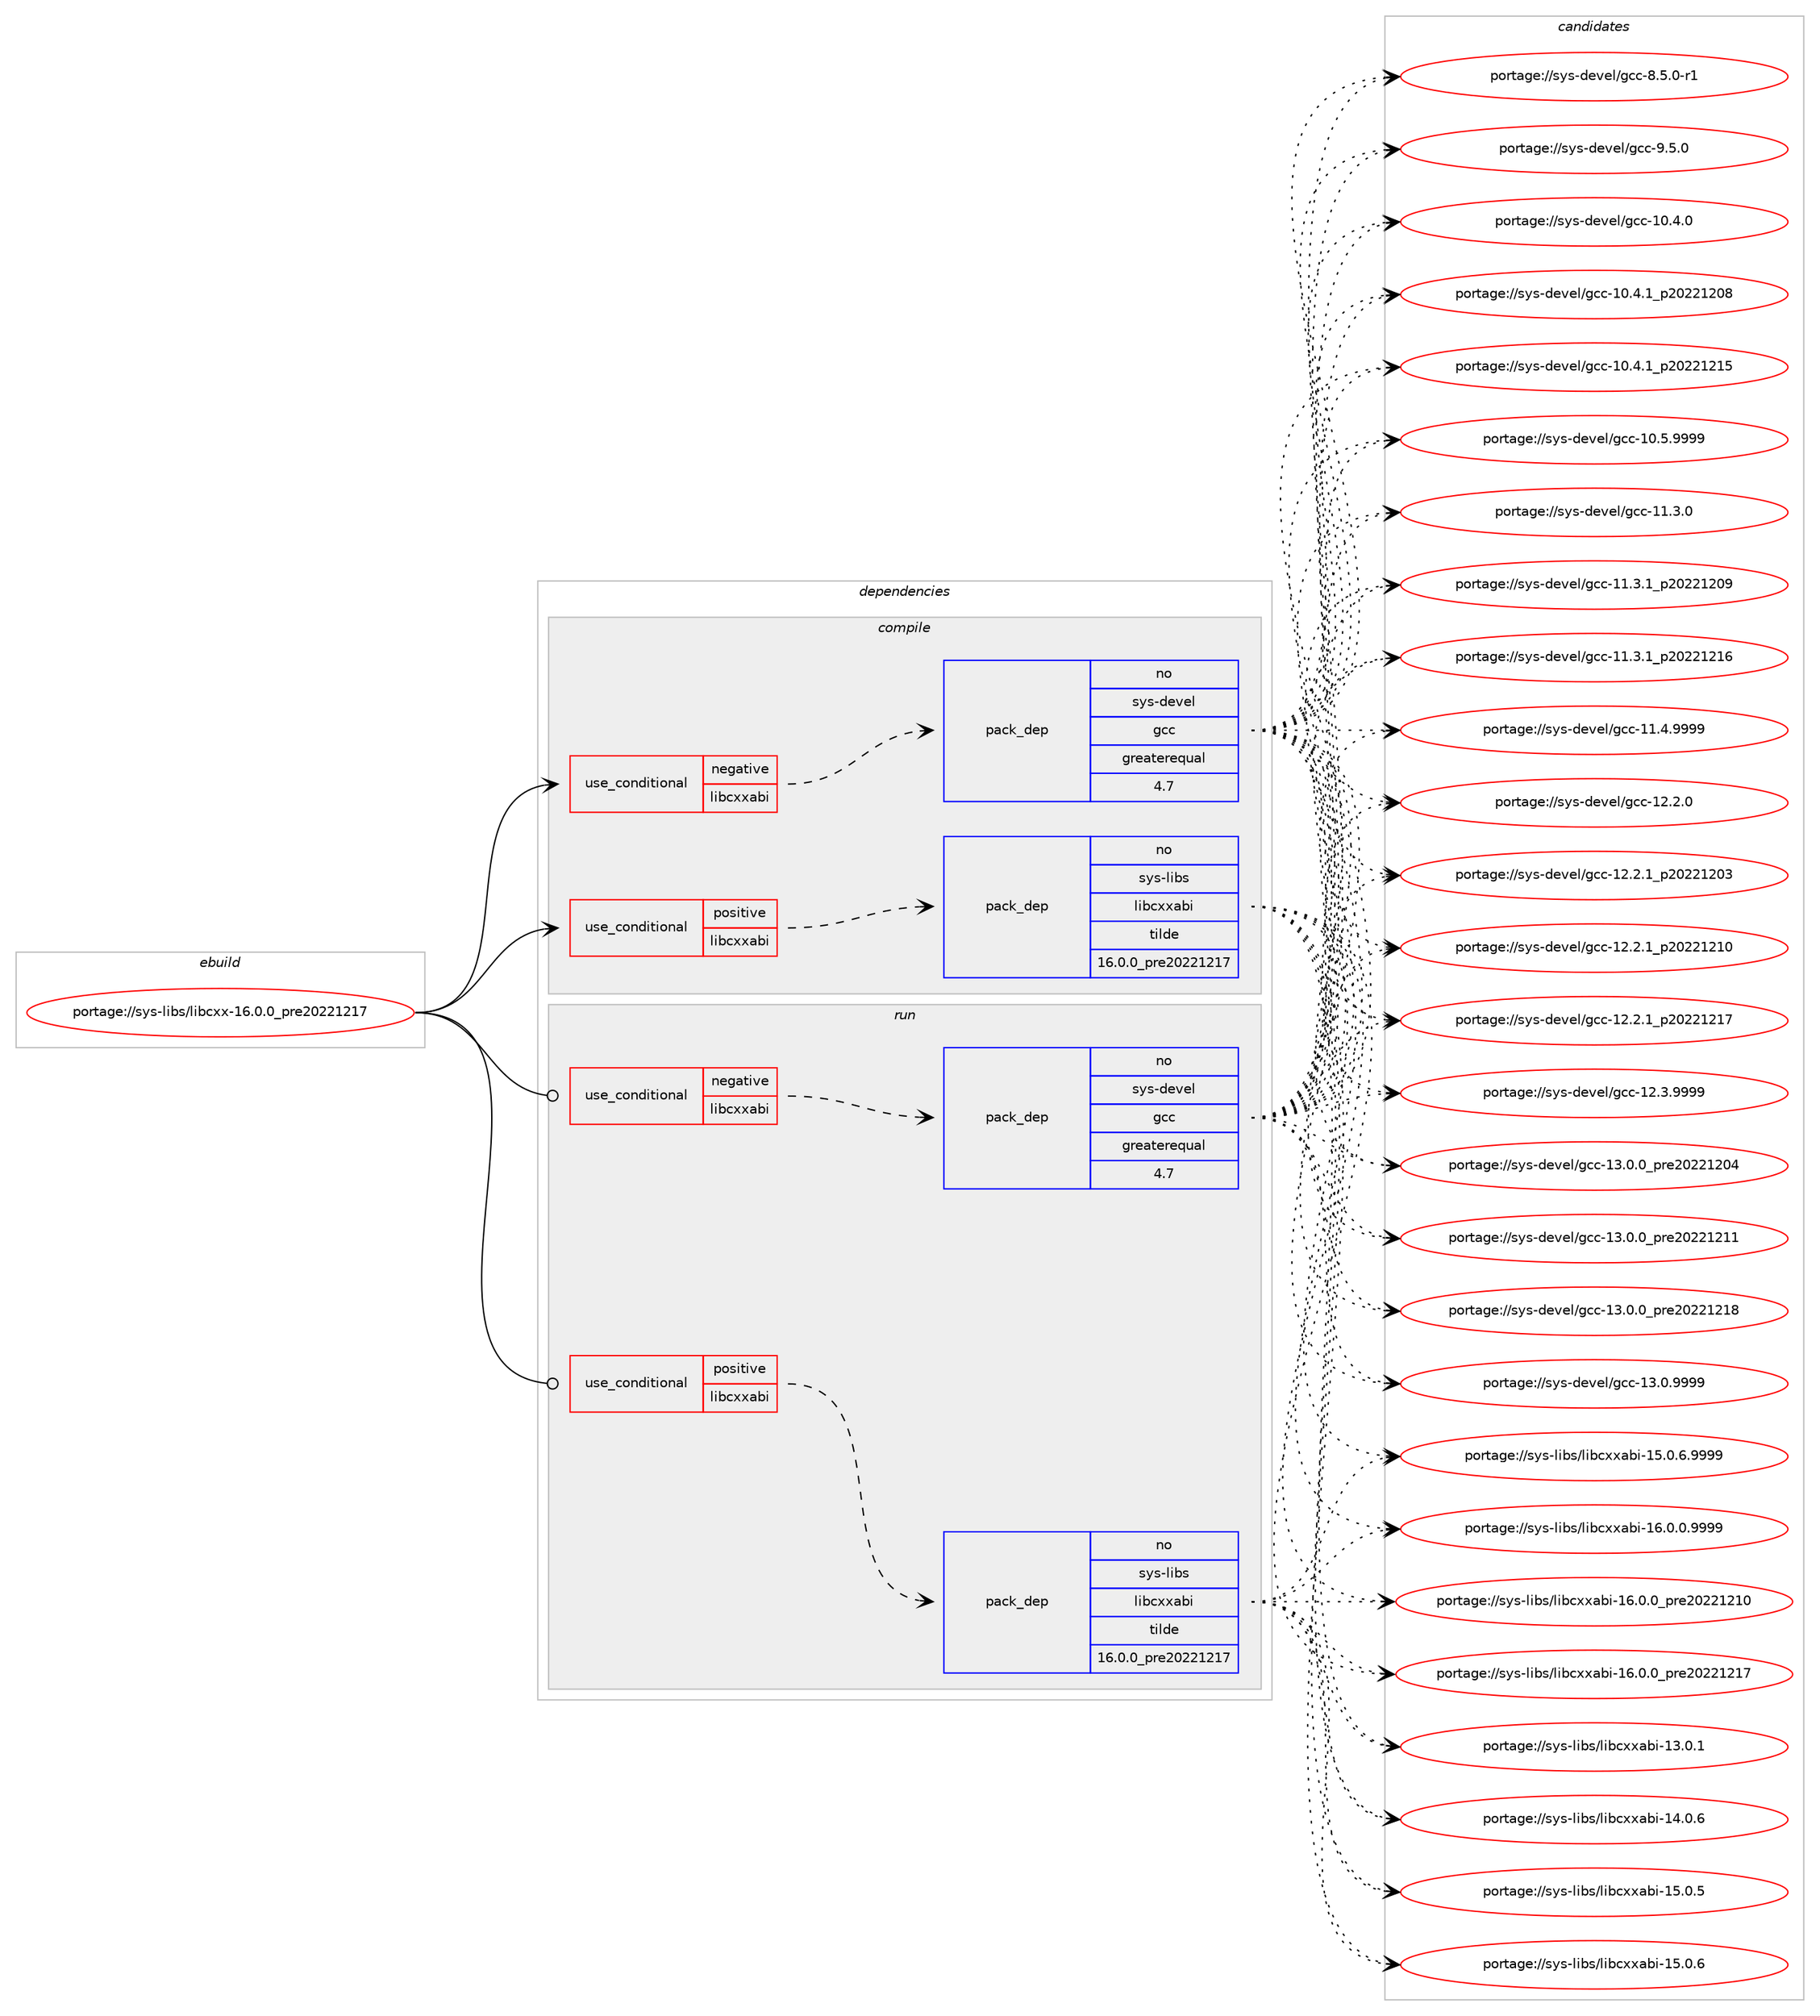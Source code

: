 digraph prolog {

# *************
# Graph options
# *************

newrank=true;
concentrate=true;
compound=true;
graph [rankdir=LR,fontname=Helvetica,fontsize=10,ranksep=1.5];#, ranksep=2.5, nodesep=0.2];
edge  [arrowhead=vee];
node  [fontname=Helvetica,fontsize=10];

# **********
# The ebuild
# **********

subgraph cluster_leftcol {
color=gray;
rank=same;
label=<<i>ebuild</i>>;
id [label="portage://sys-libs/libcxx-16.0.0_pre20221217", color=red, width=4, href="../sys-libs/libcxx-16.0.0_pre20221217.svg"];
}

# ****************
# The dependencies
# ****************

subgraph cluster_midcol {
color=gray;
label=<<i>dependencies</i>>;
subgraph cluster_compile {
fillcolor="#eeeeee";
style=filled;
label=<<i>compile</i>>;
subgraph cond201 {
dependency1405 [label=<<TABLE BORDER="0" CELLBORDER="1" CELLSPACING="0" CELLPADDING="4"><TR><TD ROWSPAN="3" CELLPADDING="10">use_conditional</TD></TR><TR><TD>negative</TD></TR><TR><TD>libcxxabi</TD></TR></TABLE>>, shape=none, color=red];
subgraph pack1203 {
dependency1406 [label=<<TABLE BORDER="0" CELLBORDER="1" CELLSPACING="0" CELLPADDING="4" WIDTH="220"><TR><TD ROWSPAN="6" CELLPADDING="30">pack_dep</TD></TR><TR><TD WIDTH="110">no</TD></TR><TR><TD>sys-devel</TD></TR><TR><TD>gcc</TD></TR><TR><TD>greaterequal</TD></TR><TR><TD>4.7</TD></TR></TABLE>>, shape=none, color=blue];
}
dependency1405:e -> dependency1406:w [weight=20,style="dashed",arrowhead="vee"];
}
id:e -> dependency1405:w [weight=20,style="solid",arrowhead="vee"];
subgraph cond202 {
dependency1407 [label=<<TABLE BORDER="0" CELLBORDER="1" CELLSPACING="0" CELLPADDING="4"><TR><TD ROWSPAN="3" CELLPADDING="10">use_conditional</TD></TR><TR><TD>positive</TD></TR><TR><TD>libcxxabi</TD></TR></TABLE>>, shape=none, color=red];
subgraph pack1204 {
dependency1408 [label=<<TABLE BORDER="0" CELLBORDER="1" CELLSPACING="0" CELLPADDING="4" WIDTH="220"><TR><TD ROWSPAN="6" CELLPADDING="30">pack_dep</TD></TR><TR><TD WIDTH="110">no</TD></TR><TR><TD>sys-libs</TD></TR><TR><TD>libcxxabi</TD></TR><TR><TD>tilde</TD></TR><TR><TD>16.0.0_pre20221217</TD></TR></TABLE>>, shape=none, color=blue];
}
dependency1407:e -> dependency1408:w [weight=20,style="dashed",arrowhead="vee"];
}
id:e -> dependency1407:w [weight=20,style="solid",arrowhead="vee"];
# *** BEGIN UNKNOWN DEPENDENCY TYPE (TODO) ***
# id -> package_dependency(portage://sys-libs/libcxx-16.0.0_pre20221217,install,no,sys-devel,llvm,none,[,,],[slot(16)],[])
# *** END UNKNOWN DEPENDENCY TYPE (TODO) ***

# *** BEGIN UNKNOWN DEPENDENCY TYPE (TODO) ***
# id -> package_dependency(portage://sys-libs/libcxx-16.0.0_pre20221217,install,strong,sys-devel,llvm,none,[,,],[slot(0)],[])
# *** END UNKNOWN DEPENDENCY TYPE (TODO) ***

}
subgraph cluster_compileandrun {
fillcolor="#eeeeee";
style=filled;
label=<<i>compile and run</i>>;
}
subgraph cluster_run {
fillcolor="#eeeeee";
style=filled;
label=<<i>run</i>>;
subgraph cond203 {
dependency1409 [label=<<TABLE BORDER="0" CELLBORDER="1" CELLSPACING="0" CELLPADDING="4"><TR><TD ROWSPAN="3" CELLPADDING="10">use_conditional</TD></TR><TR><TD>negative</TD></TR><TR><TD>libcxxabi</TD></TR></TABLE>>, shape=none, color=red];
subgraph pack1205 {
dependency1410 [label=<<TABLE BORDER="0" CELLBORDER="1" CELLSPACING="0" CELLPADDING="4" WIDTH="220"><TR><TD ROWSPAN="6" CELLPADDING="30">pack_dep</TD></TR><TR><TD WIDTH="110">no</TD></TR><TR><TD>sys-devel</TD></TR><TR><TD>gcc</TD></TR><TR><TD>greaterequal</TD></TR><TR><TD>4.7</TD></TR></TABLE>>, shape=none, color=blue];
}
dependency1409:e -> dependency1410:w [weight=20,style="dashed",arrowhead="vee"];
}
id:e -> dependency1409:w [weight=20,style="solid",arrowhead="odot"];
subgraph cond204 {
dependency1411 [label=<<TABLE BORDER="0" CELLBORDER="1" CELLSPACING="0" CELLPADDING="4"><TR><TD ROWSPAN="3" CELLPADDING="10">use_conditional</TD></TR><TR><TD>positive</TD></TR><TR><TD>libcxxabi</TD></TR></TABLE>>, shape=none, color=red];
subgraph pack1206 {
dependency1412 [label=<<TABLE BORDER="0" CELLBORDER="1" CELLSPACING="0" CELLPADDING="4" WIDTH="220"><TR><TD ROWSPAN="6" CELLPADDING="30">pack_dep</TD></TR><TR><TD WIDTH="110">no</TD></TR><TR><TD>sys-libs</TD></TR><TR><TD>libcxxabi</TD></TR><TR><TD>tilde</TD></TR><TR><TD>16.0.0_pre20221217</TD></TR></TABLE>>, shape=none, color=blue];
}
dependency1411:e -> dependency1412:w [weight=20,style="dashed",arrowhead="vee"];
}
id:e -> dependency1411:w [weight=20,style="solid",arrowhead="odot"];
}
}

# **************
# The candidates
# **************

subgraph cluster_choices {
rank=same;
color=gray;
label=<<i>candidates</i>>;

subgraph choice1203 {
color=black;
nodesep=1;
choice1151211154510010111810110847103999945494846524648 [label="portage://sys-devel/gcc-10.4.0", color=red, width=4,href="../sys-devel/gcc-10.4.0.svg"];
choice1151211154510010111810110847103999945494846524649951125048505049504856 [label="portage://sys-devel/gcc-10.4.1_p20221208", color=red, width=4,href="../sys-devel/gcc-10.4.1_p20221208.svg"];
choice1151211154510010111810110847103999945494846524649951125048505049504953 [label="portage://sys-devel/gcc-10.4.1_p20221215", color=red, width=4,href="../sys-devel/gcc-10.4.1_p20221215.svg"];
choice1151211154510010111810110847103999945494846534657575757 [label="portage://sys-devel/gcc-10.5.9999", color=red, width=4,href="../sys-devel/gcc-10.5.9999.svg"];
choice1151211154510010111810110847103999945494946514648 [label="portage://sys-devel/gcc-11.3.0", color=red, width=4,href="../sys-devel/gcc-11.3.0.svg"];
choice1151211154510010111810110847103999945494946514649951125048505049504857 [label="portage://sys-devel/gcc-11.3.1_p20221209", color=red, width=4,href="../sys-devel/gcc-11.3.1_p20221209.svg"];
choice1151211154510010111810110847103999945494946514649951125048505049504954 [label="portage://sys-devel/gcc-11.3.1_p20221216", color=red, width=4,href="../sys-devel/gcc-11.3.1_p20221216.svg"];
choice1151211154510010111810110847103999945494946524657575757 [label="portage://sys-devel/gcc-11.4.9999", color=red, width=4,href="../sys-devel/gcc-11.4.9999.svg"];
choice1151211154510010111810110847103999945495046504648 [label="portage://sys-devel/gcc-12.2.0", color=red, width=4,href="../sys-devel/gcc-12.2.0.svg"];
choice1151211154510010111810110847103999945495046504649951125048505049504851 [label="portage://sys-devel/gcc-12.2.1_p20221203", color=red, width=4,href="../sys-devel/gcc-12.2.1_p20221203.svg"];
choice1151211154510010111810110847103999945495046504649951125048505049504948 [label="portage://sys-devel/gcc-12.2.1_p20221210", color=red, width=4,href="../sys-devel/gcc-12.2.1_p20221210.svg"];
choice1151211154510010111810110847103999945495046504649951125048505049504955 [label="portage://sys-devel/gcc-12.2.1_p20221217", color=red, width=4,href="../sys-devel/gcc-12.2.1_p20221217.svg"];
choice1151211154510010111810110847103999945495046514657575757 [label="portage://sys-devel/gcc-12.3.9999", color=red, width=4,href="../sys-devel/gcc-12.3.9999.svg"];
choice1151211154510010111810110847103999945495146484648951121141015048505049504852 [label="portage://sys-devel/gcc-13.0.0_pre20221204", color=red, width=4,href="../sys-devel/gcc-13.0.0_pre20221204.svg"];
choice1151211154510010111810110847103999945495146484648951121141015048505049504949 [label="portage://sys-devel/gcc-13.0.0_pre20221211", color=red, width=4,href="../sys-devel/gcc-13.0.0_pre20221211.svg"];
choice1151211154510010111810110847103999945495146484648951121141015048505049504956 [label="portage://sys-devel/gcc-13.0.0_pre20221218", color=red, width=4,href="../sys-devel/gcc-13.0.0_pre20221218.svg"];
choice1151211154510010111810110847103999945495146484657575757 [label="portage://sys-devel/gcc-13.0.9999", color=red, width=4,href="../sys-devel/gcc-13.0.9999.svg"];
choice115121115451001011181011084710399994556465346484511449 [label="portage://sys-devel/gcc-8.5.0-r1", color=red, width=4,href="../sys-devel/gcc-8.5.0-r1.svg"];
choice11512111545100101118101108471039999455746534648 [label="portage://sys-devel/gcc-9.5.0", color=red, width=4,href="../sys-devel/gcc-9.5.0.svg"];
dependency1406:e -> choice1151211154510010111810110847103999945494846524648:w [style=dotted,weight="100"];
dependency1406:e -> choice1151211154510010111810110847103999945494846524649951125048505049504856:w [style=dotted,weight="100"];
dependency1406:e -> choice1151211154510010111810110847103999945494846524649951125048505049504953:w [style=dotted,weight="100"];
dependency1406:e -> choice1151211154510010111810110847103999945494846534657575757:w [style=dotted,weight="100"];
dependency1406:e -> choice1151211154510010111810110847103999945494946514648:w [style=dotted,weight="100"];
dependency1406:e -> choice1151211154510010111810110847103999945494946514649951125048505049504857:w [style=dotted,weight="100"];
dependency1406:e -> choice1151211154510010111810110847103999945494946514649951125048505049504954:w [style=dotted,weight="100"];
dependency1406:e -> choice1151211154510010111810110847103999945494946524657575757:w [style=dotted,weight="100"];
dependency1406:e -> choice1151211154510010111810110847103999945495046504648:w [style=dotted,weight="100"];
dependency1406:e -> choice1151211154510010111810110847103999945495046504649951125048505049504851:w [style=dotted,weight="100"];
dependency1406:e -> choice1151211154510010111810110847103999945495046504649951125048505049504948:w [style=dotted,weight="100"];
dependency1406:e -> choice1151211154510010111810110847103999945495046504649951125048505049504955:w [style=dotted,weight="100"];
dependency1406:e -> choice1151211154510010111810110847103999945495046514657575757:w [style=dotted,weight="100"];
dependency1406:e -> choice1151211154510010111810110847103999945495146484648951121141015048505049504852:w [style=dotted,weight="100"];
dependency1406:e -> choice1151211154510010111810110847103999945495146484648951121141015048505049504949:w [style=dotted,weight="100"];
dependency1406:e -> choice1151211154510010111810110847103999945495146484648951121141015048505049504956:w [style=dotted,weight="100"];
dependency1406:e -> choice1151211154510010111810110847103999945495146484657575757:w [style=dotted,weight="100"];
dependency1406:e -> choice115121115451001011181011084710399994556465346484511449:w [style=dotted,weight="100"];
dependency1406:e -> choice11512111545100101118101108471039999455746534648:w [style=dotted,weight="100"];
}
subgraph choice1204 {
color=black;
nodesep=1;
choice1151211154510810598115471081059899120120979810545495146484649 [label="portage://sys-libs/libcxxabi-13.0.1", color=red, width=4,href="../sys-libs/libcxxabi-13.0.1.svg"];
choice1151211154510810598115471081059899120120979810545495246484654 [label="portage://sys-libs/libcxxabi-14.0.6", color=red, width=4,href="../sys-libs/libcxxabi-14.0.6.svg"];
choice1151211154510810598115471081059899120120979810545495346484653 [label="portage://sys-libs/libcxxabi-15.0.5", color=red, width=4,href="../sys-libs/libcxxabi-15.0.5.svg"];
choice1151211154510810598115471081059899120120979810545495346484654 [label="portage://sys-libs/libcxxabi-15.0.6", color=red, width=4,href="../sys-libs/libcxxabi-15.0.6.svg"];
choice11512111545108105981154710810598991201209798105454953464846544657575757 [label="portage://sys-libs/libcxxabi-15.0.6.9999", color=red, width=4,href="../sys-libs/libcxxabi-15.0.6.9999.svg"];
choice11512111545108105981154710810598991201209798105454954464846484657575757 [label="portage://sys-libs/libcxxabi-16.0.0.9999", color=red, width=4,href="../sys-libs/libcxxabi-16.0.0.9999.svg"];
choice1151211154510810598115471081059899120120979810545495446484648951121141015048505049504948 [label="portage://sys-libs/libcxxabi-16.0.0_pre20221210", color=red, width=4,href="../sys-libs/libcxxabi-16.0.0_pre20221210.svg"];
choice1151211154510810598115471081059899120120979810545495446484648951121141015048505049504955 [label="portage://sys-libs/libcxxabi-16.0.0_pre20221217", color=red, width=4,href="../sys-libs/libcxxabi-16.0.0_pre20221217.svg"];
dependency1408:e -> choice1151211154510810598115471081059899120120979810545495146484649:w [style=dotted,weight="100"];
dependency1408:e -> choice1151211154510810598115471081059899120120979810545495246484654:w [style=dotted,weight="100"];
dependency1408:e -> choice1151211154510810598115471081059899120120979810545495346484653:w [style=dotted,weight="100"];
dependency1408:e -> choice1151211154510810598115471081059899120120979810545495346484654:w [style=dotted,weight="100"];
dependency1408:e -> choice11512111545108105981154710810598991201209798105454953464846544657575757:w [style=dotted,weight="100"];
dependency1408:e -> choice11512111545108105981154710810598991201209798105454954464846484657575757:w [style=dotted,weight="100"];
dependency1408:e -> choice1151211154510810598115471081059899120120979810545495446484648951121141015048505049504948:w [style=dotted,weight="100"];
dependency1408:e -> choice1151211154510810598115471081059899120120979810545495446484648951121141015048505049504955:w [style=dotted,weight="100"];
}
subgraph choice1205 {
color=black;
nodesep=1;
choice1151211154510010111810110847103999945494846524648 [label="portage://sys-devel/gcc-10.4.0", color=red, width=4,href="../sys-devel/gcc-10.4.0.svg"];
choice1151211154510010111810110847103999945494846524649951125048505049504856 [label="portage://sys-devel/gcc-10.4.1_p20221208", color=red, width=4,href="../sys-devel/gcc-10.4.1_p20221208.svg"];
choice1151211154510010111810110847103999945494846524649951125048505049504953 [label="portage://sys-devel/gcc-10.4.1_p20221215", color=red, width=4,href="../sys-devel/gcc-10.4.1_p20221215.svg"];
choice1151211154510010111810110847103999945494846534657575757 [label="portage://sys-devel/gcc-10.5.9999", color=red, width=4,href="../sys-devel/gcc-10.5.9999.svg"];
choice1151211154510010111810110847103999945494946514648 [label="portage://sys-devel/gcc-11.3.0", color=red, width=4,href="../sys-devel/gcc-11.3.0.svg"];
choice1151211154510010111810110847103999945494946514649951125048505049504857 [label="portage://sys-devel/gcc-11.3.1_p20221209", color=red, width=4,href="../sys-devel/gcc-11.3.1_p20221209.svg"];
choice1151211154510010111810110847103999945494946514649951125048505049504954 [label="portage://sys-devel/gcc-11.3.1_p20221216", color=red, width=4,href="../sys-devel/gcc-11.3.1_p20221216.svg"];
choice1151211154510010111810110847103999945494946524657575757 [label="portage://sys-devel/gcc-11.4.9999", color=red, width=4,href="../sys-devel/gcc-11.4.9999.svg"];
choice1151211154510010111810110847103999945495046504648 [label="portage://sys-devel/gcc-12.2.0", color=red, width=4,href="../sys-devel/gcc-12.2.0.svg"];
choice1151211154510010111810110847103999945495046504649951125048505049504851 [label="portage://sys-devel/gcc-12.2.1_p20221203", color=red, width=4,href="../sys-devel/gcc-12.2.1_p20221203.svg"];
choice1151211154510010111810110847103999945495046504649951125048505049504948 [label="portage://sys-devel/gcc-12.2.1_p20221210", color=red, width=4,href="../sys-devel/gcc-12.2.1_p20221210.svg"];
choice1151211154510010111810110847103999945495046504649951125048505049504955 [label="portage://sys-devel/gcc-12.2.1_p20221217", color=red, width=4,href="../sys-devel/gcc-12.2.1_p20221217.svg"];
choice1151211154510010111810110847103999945495046514657575757 [label="portage://sys-devel/gcc-12.3.9999", color=red, width=4,href="../sys-devel/gcc-12.3.9999.svg"];
choice1151211154510010111810110847103999945495146484648951121141015048505049504852 [label="portage://sys-devel/gcc-13.0.0_pre20221204", color=red, width=4,href="../sys-devel/gcc-13.0.0_pre20221204.svg"];
choice1151211154510010111810110847103999945495146484648951121141015048505049504949 [label="portage://sys-devel/gcc-13.0.0_pre20221211", color=red, width=4,href="../sys-devel/gcc-13.0.0_pre20221211.svg"];
choice1151211154510010111810110847103999945495146484648951121141015048505049504956 [label="portage://sys-devel/gcc-13.0.0_pre20221218", color=red, width=4,href="../sys-devel/gcc-13.0.0_pre20221218.svg"];
choice1151211154510010111810110847103999945495146484657575757 [label="portage://sys-devel/gcc-13.0.9999", color=red, width=4,href="../sys-devel/gcc-13.0.9999.svg"];
choice115121115451001011181011084710399994556465346484511449 [label="portage://sys-devel/gcc-8.5.0-r1", color=red, width=4,href="../sys-devel/gcc-8.5.0-r1.svg"];
choice11512111545100101118101108471039999455746534648 [label="portage://sys-devel/gcc-9.5.0", color=red, width=4,href="../sys-devel/gcc-9.5.0.svg"];
dependency1410:e -> choice1151211154510010111810110847103999945494846524648:w [style=dotted,weight="100"];
dependency1410:e -> choice1151211154510010111810110847103999945494846524649951125048505049504856:w [style=dotted,weight="100"];
dependency1410:e -> choice1151211154510010111810110847103999945494846524649951125048505049504953:w [style=dotted,weight="100"];
dependency1410:e -> choice1151211154510010111810110847103999945494846534657575757:w [style=dotted,weight="100"];
dependency1410:e -> choice1151211154510010111810110847103999945494946514648:w [style=dotted,weight="100"];
dependency1410:e -> choice1151211154510010111810110847103999945494946514649951125048505049504857:w [style=dotted,weight="100"];
dependency1410:e -> choice1151211154510010111810110847103999945494946514649951125048505049504954:w [style=dotted,weight="100"];
dependency1410:e -> choice1151211154510010111810110847103999945494946524657575757:w [style=dotted,weight="100"];
dependency1410:e -> choice1151211154510010111810110847103999945495046504648:w [style=dotted,weight="100"];
dependency1410:e -> choice1151211154510010111810110847103999945495046504649951125048505049504851:w [style=dotted,weight="100"];
dependency1410:e -> choice1151211154510010111810110847103999945495046504649951125048505049504948:w [style=dotted,weight="100"];
dependency1410:e -> choice1151211154510010111810110847103999945495046504649951125048505049504955:w [style=dotted,weight="100"];
dependency1410:e -> choice1151211154510010111810110847103999945495046514657575757:w [style=dotted,weight="100"];
dependency1410:e -> choice1151211154510010111810110847103999945495146484648951121141015048505049504852:w [style=dotted,weight="100"];
dependency1410:e -> choice1151211154510010111810110847103999945495146484648951121141015048505049504949:w [style=dotted,weight="100"];
dependency1410:e -> choice1151211154510010111810110847103999945495146484648951121141015048505049504956:w [style=dotted,weight="100"];
dependency1410:e -> choice1151211154510010111810110847103999945495146484657575757:w [style=dotted,weight="100"];
dependency1410:e -> choice115121115451001011181011084710399994556465346484511449:w [style=dotted,weight="100"];
dependency1410:e -> choice11512111545100101118101108471039999455746534648:w [style=dotted,weight="100"];
}
subgraph choice1206 {
color=black;
nodesep=1;
choice1151211154510810598115471081059899120120979810545495146484649 [label="portage://sys-libs/libcxxabi-13.0.1", color=red, width=4,href="../sys-libs/libcxxabi-13.0.1.svg"];
choice1151211154510810598115471081059899120120979810545495246484654 [label="portage://sys-libs/libcxxabi-14.0.6", color=red, width=4,href="../sys-libs/libcxxabi-14.0.6.svg"];
choice1151211154510810598115471081059899120120979810545495346484653 [label="portage://sys-libs/libcxxabi-15.0.5", color=red, width=4,href="../sys-libs/libcxxabi-15.0.5.svg"];
choice1151211154510810598115471081059899120120979810545495346484654 [label="portage://sys-libs/libcxxabi-15.0.6", color=red, width=4,href="../sys-libs/libcxxabi-15.0.6.svg"];
choice11512111545108105981154710810598991201209798105454953464846544657575757 [label="portage://sys-libs/libcxxabi-15.0.6.9999", color=red, width=4,href="../sys-libs/libcxxabi-15.0.6.9999.svg"];
choice11512111545108105981154710810598991201209798105454954464846484657575757 [label="portage://sys-libs/libcxxabi-16.0.0.9999", color=red, width=4,href="../sys-libs/libcxxabi-16.0.0.9999.svg"];
choice1151211154510810598115471081059899120120979810545495446484648951121141015048505049504948 [label="portage://sys-libs/libcxxabi-16.0.0_pre20221210", color=red, width=4,href="../sys-libs/libcxxabi-16.0.0_pre20221210.svg"];
choice1151211154510810598115471081059899120120979810545495446484648951121141015048505049504955 [label="portage://sys-libs/libcxxabi-16.0.0_pre20221217", color=red, width=4,href="../sys-libs/libcxxabi-16.0.0_pre20221217.svg"];
dependency1412:e -> choice1151211154510810598115471081059899120120979810545495146484649:w [style=dotted,weight="100"];
dependency1412:e -> choice1151211154510810598115471081059899120120979810545495246484654:w [style=dotted,weight="100"];
dependency1412:e -> choice1151211154510810598115471081059899120120979810545495346484653:w [style=dotted,weight="100"];
dependency1412:e -> choice1151211154510810598115471081059899120120979810545495346484654:w [style=dotted,weight="100"];
dependency1412:e -> choice11512111545108105981154710810598991201209798105454953464846544657575757:w [style=dotted,weight="100"];
dependency1412:e -> choice11512111545108105981154710810598991201209798105454954464846484657575757:w [style=dotted,weight="100"];
dependency1412:e -> choice1151211154510810598115471081059899120120979810545495446484648951121141015048505049504948:w [style=dotted,weight="100"];
dependency1412:e -> choice1151211154510810598115471081059899120120979810545495446484648951121141015048505049504955:w [style=dotted,weight="100"];
}
}

}
